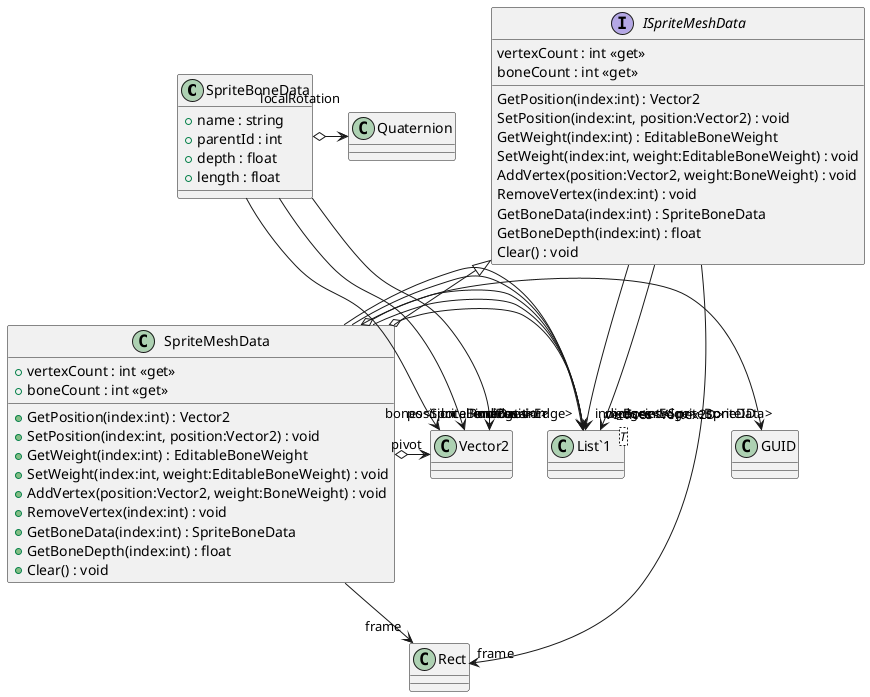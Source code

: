 @startuml
class SpriteBoneData {
    + name : string
    + parentId : int
    + depth : float
    + length : float
}
interface ISpriteMeshData {
    vertexCount : int <<get>>
    boneCount : int <<get>>
    GetPosition(index:int) : Vector2
    SetPosition(index:int, position:Vector2) : void
    GetWeight(index:int) : EditableBoneWeight
    SetWeight(index:int, weight:EditableBoneWeight) : void
    AddVertex(position:Vector2, weight:BoneWeight) : void
    RemoveVertex(index:int) : void
    GetBoneData(index:int) : SpriteBoneData
    GetBoneDepth(index:int) : float
    Clear() : void
}
class SpriteMeshData {
    + vertexCount : int <<get>>
    + boneCount : int <<get>>
    + GetPosition(index:int) : Vector2
    + SetPosition(index:int, position:Vector2) : void
    + GetWeight(index:int) : EditableBoneWeight
    + SetWeight(index:int, weight:EditableBoneWeight) : void
    + AddVertex(position:Vector2, weight:BoneWeight) : void
    + RemoveVertex(index:int) : void
    + GetBoneData(index:int) : SpriteBoneData
    + GetBoneDepth(index:int) : float
    + Clear() : void
}
class "List`1"<T> {
}
SpriteBoneData --> "localPosition" Vector2
SpriteBoneData o-> "localRotation" Quaternion
SpriteBoneData --> "position" Vector2
SpriteBoneData --> "endPosition" Vector2
ISpriteMeshData --> "frame" Rect
ISpriteMeshData --> "indices<int>" "List`1"
ISpriteMeshData --> "edges<Edge>" "List`1"
ISpriteMeshData <|-- SpriteMeshData
SpriteMeshData o-> "spriteID" GUID
SpriteMeshData o-> "pivot" Vector2
SpriteMeshData o-> "m_Bones<SpriteBoneData>" "List`1"
SpriteMeshData --> "frame" Rect
SpriteMeshData --> "vertices<Vertex2D>" "List`1"
SpriteMeshData --> "indices<int>" "List`1"
SpriteMeshData --> "edges<Edge>" "List`1"
SpriteMeshData --> "bones<SpriteBoneData>" "List`1"
@enduml
